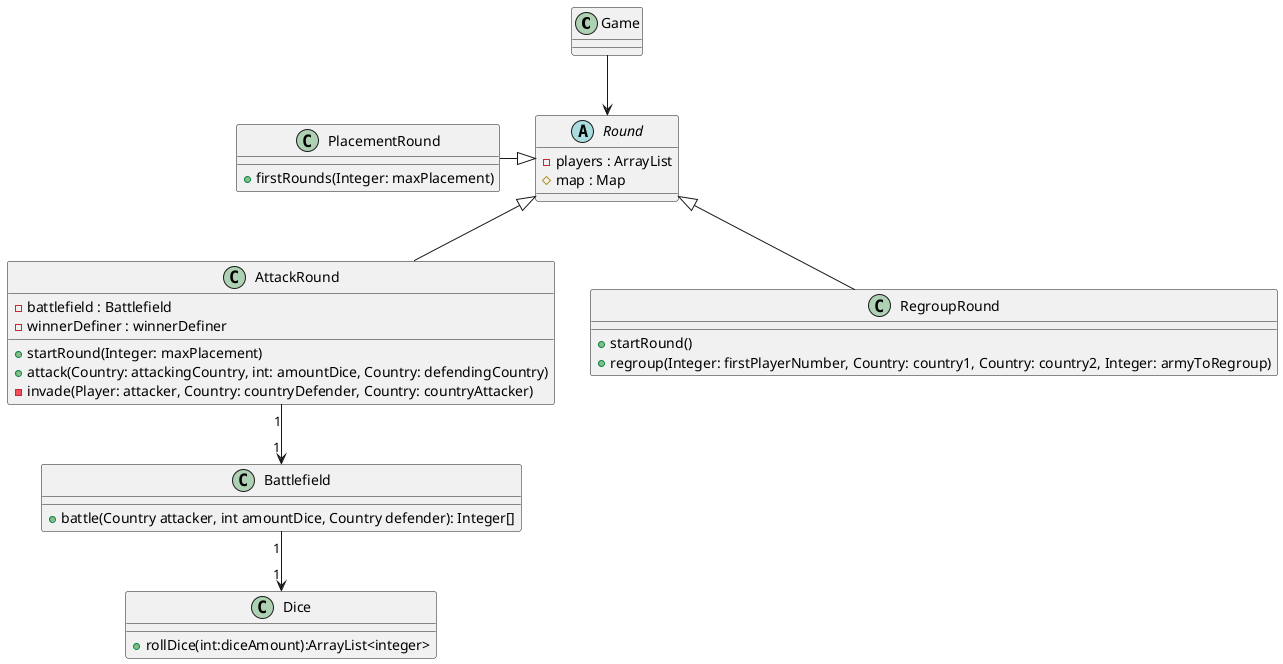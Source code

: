 @startuml
'https://plantuml.com/class-diagram

class Game {
}

abstract Round{
- players : ArrayList
# map : Map
}

class AttackRound{
- battlefield : Battlefield
- winnerDefiner : winnerDefiner
+ startRound(Integer: maxPlacement)
+ attack(Country: attackingCountry, int: amountDice, Country: defendingCountry)
- invade(Player: attacker, Country: countryDefender, Country: countryAttacker)
}

class PlacementRound {
+ firstRounds(Integer: maxPlacement)
}

class RegroupRound{
+ startRound()
+ regroup(Integer: firstPlayerNumber, Country: country1, Country: country2, Integer: armyToRegroup)
}

class Battlefield{
+ battle(Country attacker, int amountDice, Country defender): Integer[]
}

class Dice{
+rollDice(int:diceAmount):ArrayList<integer>
}

Game --> Round
Round <|-- AttackRound
AttackRound "1" -->"1" Battlefield
Battlefield "1"--> "1" Dice
Round <|--left PlacementRound
Round <|-- RegroupRound
@enduml

@enduml